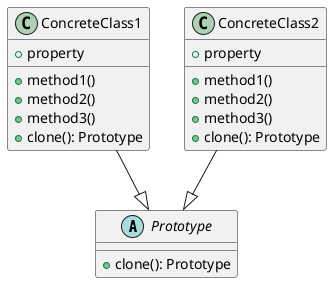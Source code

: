 @startuml
abstract class Prototype{
    + clone(): Prototype
}

class ConcreteClass1{
    + property
    + method1()
    + method2()
    + method3()
    + clone(): Prototype
}
class ConcreteClass2{
    + property
    + method1()
    + method2()
    + method3()
    + clone(): Prototype
}

ConcreteClass1 --|> Prototype
ConcreteClass2 --|> Prototype
@enduml